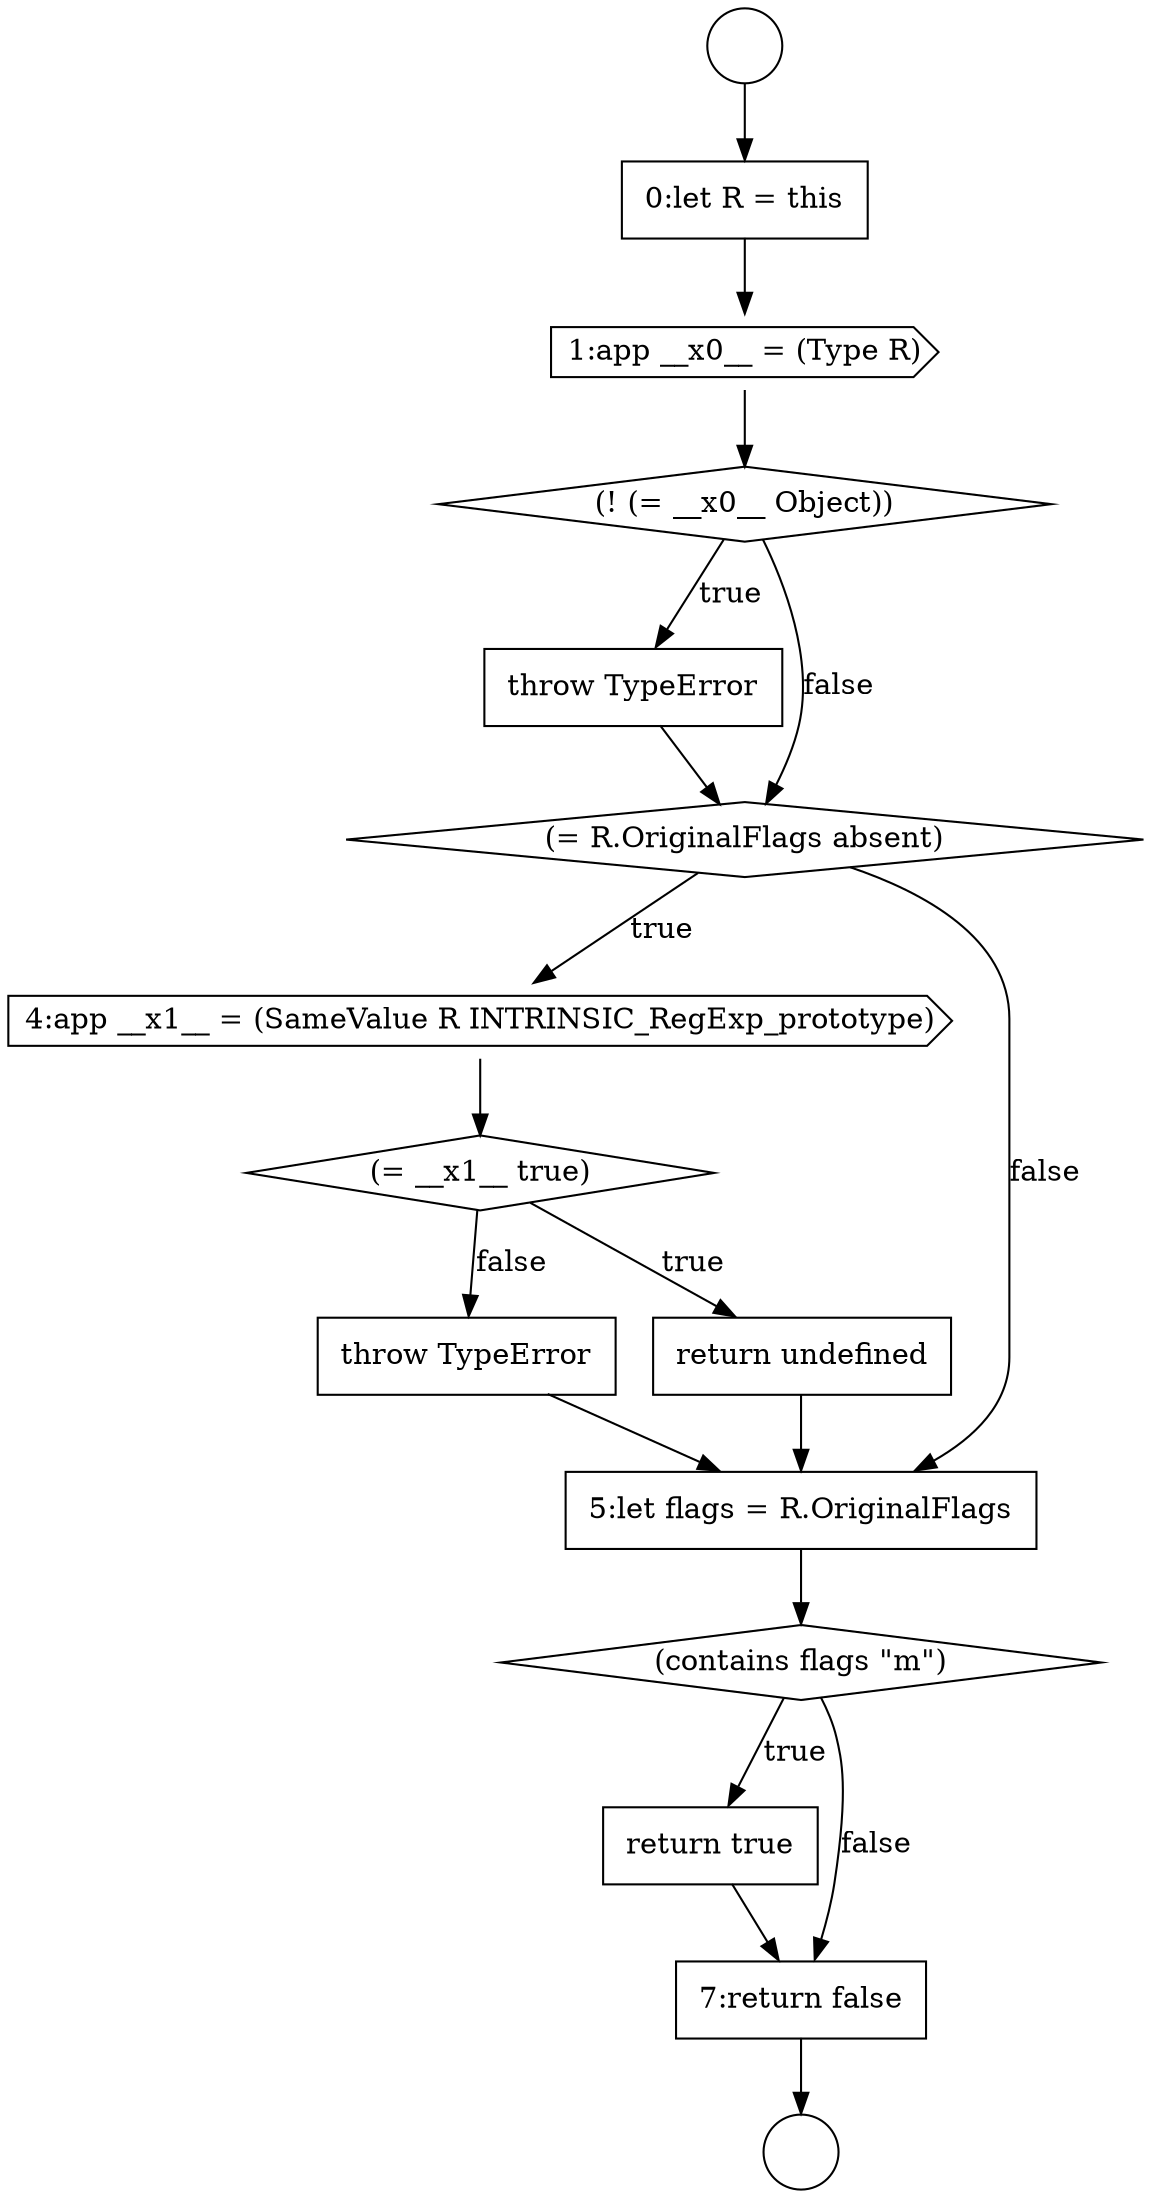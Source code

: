 digraph {
  node15318 [shape=none, margin=0, label=<<font color="black">
    <table border="0" cellborder="1" cellspacing="0" cellpadding="10">
      <tr><td align="left">throw TypeError</td></tr>
    </table>
  </font>> color="black" fillcolor="white" style=filled]
  node15321 [shape=diamond, label=<<font color="black">(= __x1__ true)</font>> color="black" fillcolor="white" style=filled]
  node15313 [shape=circle label=" " color="black" fillcolor="white" style=filled]
  node15320 [shape=cds, label=<<font color="black">4:app __x1__ = (SameValue R INTRINSIC_RegExp_prototype)</font>> color="black" fillcolor="white" style=filled]
  node15316 [shape=cds, label=<<font color="black">1:app __x0__ = (Type R)</font>> color="black" fillcolor="white" style=filled]
  node15326 [shape=none, margin=0, label=<<font color="black">
    <table border="0" cellborder="1" cellspacing="0" cellpadding="10">
      <tr><td align="left">return true</td></tr>
    </table>
  </font>> color="black" fillcolor="white" style=filled]
  node15323 [shape=none, margin=0, label=<<font color="black">
    <table border="0" cellborder="1" cellspacing="0" cellpadding="10">
      <tr><td align="left">throw TypeError</td></tr>
    </table>
  </font>> color="black" fillcolor="white" style=filled]
  node15319 [shape=diamond, label=<<font color="black">(= R.OriginalFlags absent)</font>> color="black" fillcolor="white" style=filled]
  node15315 [shape=none, margin=0, label=<<font color="black">
    <table border="0" cellborder="1" cellspacing="0" cellpadding="10">
      <tr><td align="left">0:let R = this</td></tr>
    </table>
  </font>> color="black" fillcolor="white" style=filled]
  node15324 [shape=none, margin=0, label=<<font color="black">
    <table border="0" cellborder="1" cellspacing="0" cellpadding="10">
      <tr><td align="left">5:let flags = R.OriginalFlags</td></tr>
    </table>
  </font>> color="black" fillcolor="white" style=filled]
  node15327 [shape=none, margin=0, label=<<font color="black">
    <table border="0" cellborder="1" cellspacing="0" cellpadding="10">
      <tr><td align="left">7:return false</td></tr>
    </table>
  </font>> color="black" fillcolor="white" style=filled]
  node15314 [shape=circle label=" " color="black" fillcolor="white" style=filled]
  node15325 [shape=diamond, label=<<font color="black">(contains flags &quot;m&quot;)</font>> color="black" fillcolor="white" style=filled]
  node15322 [shape=none, margin=0, label=<<font color="black">
    <table border="0" cellborder="1" cellspacing="0" cellpadding="10">
      <tr><td align="left">return undefined</td></tr>
    </table>
  </font>> color="black" fillcolor="white" style=filled]
  node15317 [shape=diamond, label=<<font color="black">(! (= __x0__ Object))</font>> color="black" fillcolor="white" style=filled]
  node15320 -> node15321 [ color="black"]
  node15313 -> node15315 [ color="black"]
  node15322 -> node15324 [ color="black"]
  node15318 -> node15319 [ color="black"]
  node15323 -> node15324 [ color="black"]
  node15317 -> node15318 [label=<<font color="black">true</font>> color="black"]
  node15317 -> node15319 [label=<<font color="black">false</font>> color="black"]
  node15321 -> node15322 [label=<<font color="black">true</font>> color="black"]
  node15321 -> node15323 [label=<<font color="black">false</font>> color="black"]
  node15327 -> node15314 [ color="black"]
  node15326 -> node15327 [ color="black"]
  node15316 -> node15317 [ color="black"]
  node15324 -> node15325 [ color="black"]
  node15315 -> node15316 [ color="black"]
  node15319 -> node15320 [label=<<font color="black">true</font>> color="black"]
  node15319 -> node15324 [label=<<font color="black">false</font>> color="black"]
  node15325 -> node15326 [label=<<font color="black">true</font>> color="black"]
  node15325 -> node15327 [label=<<font color="black">false</font>> color="black"]
}
